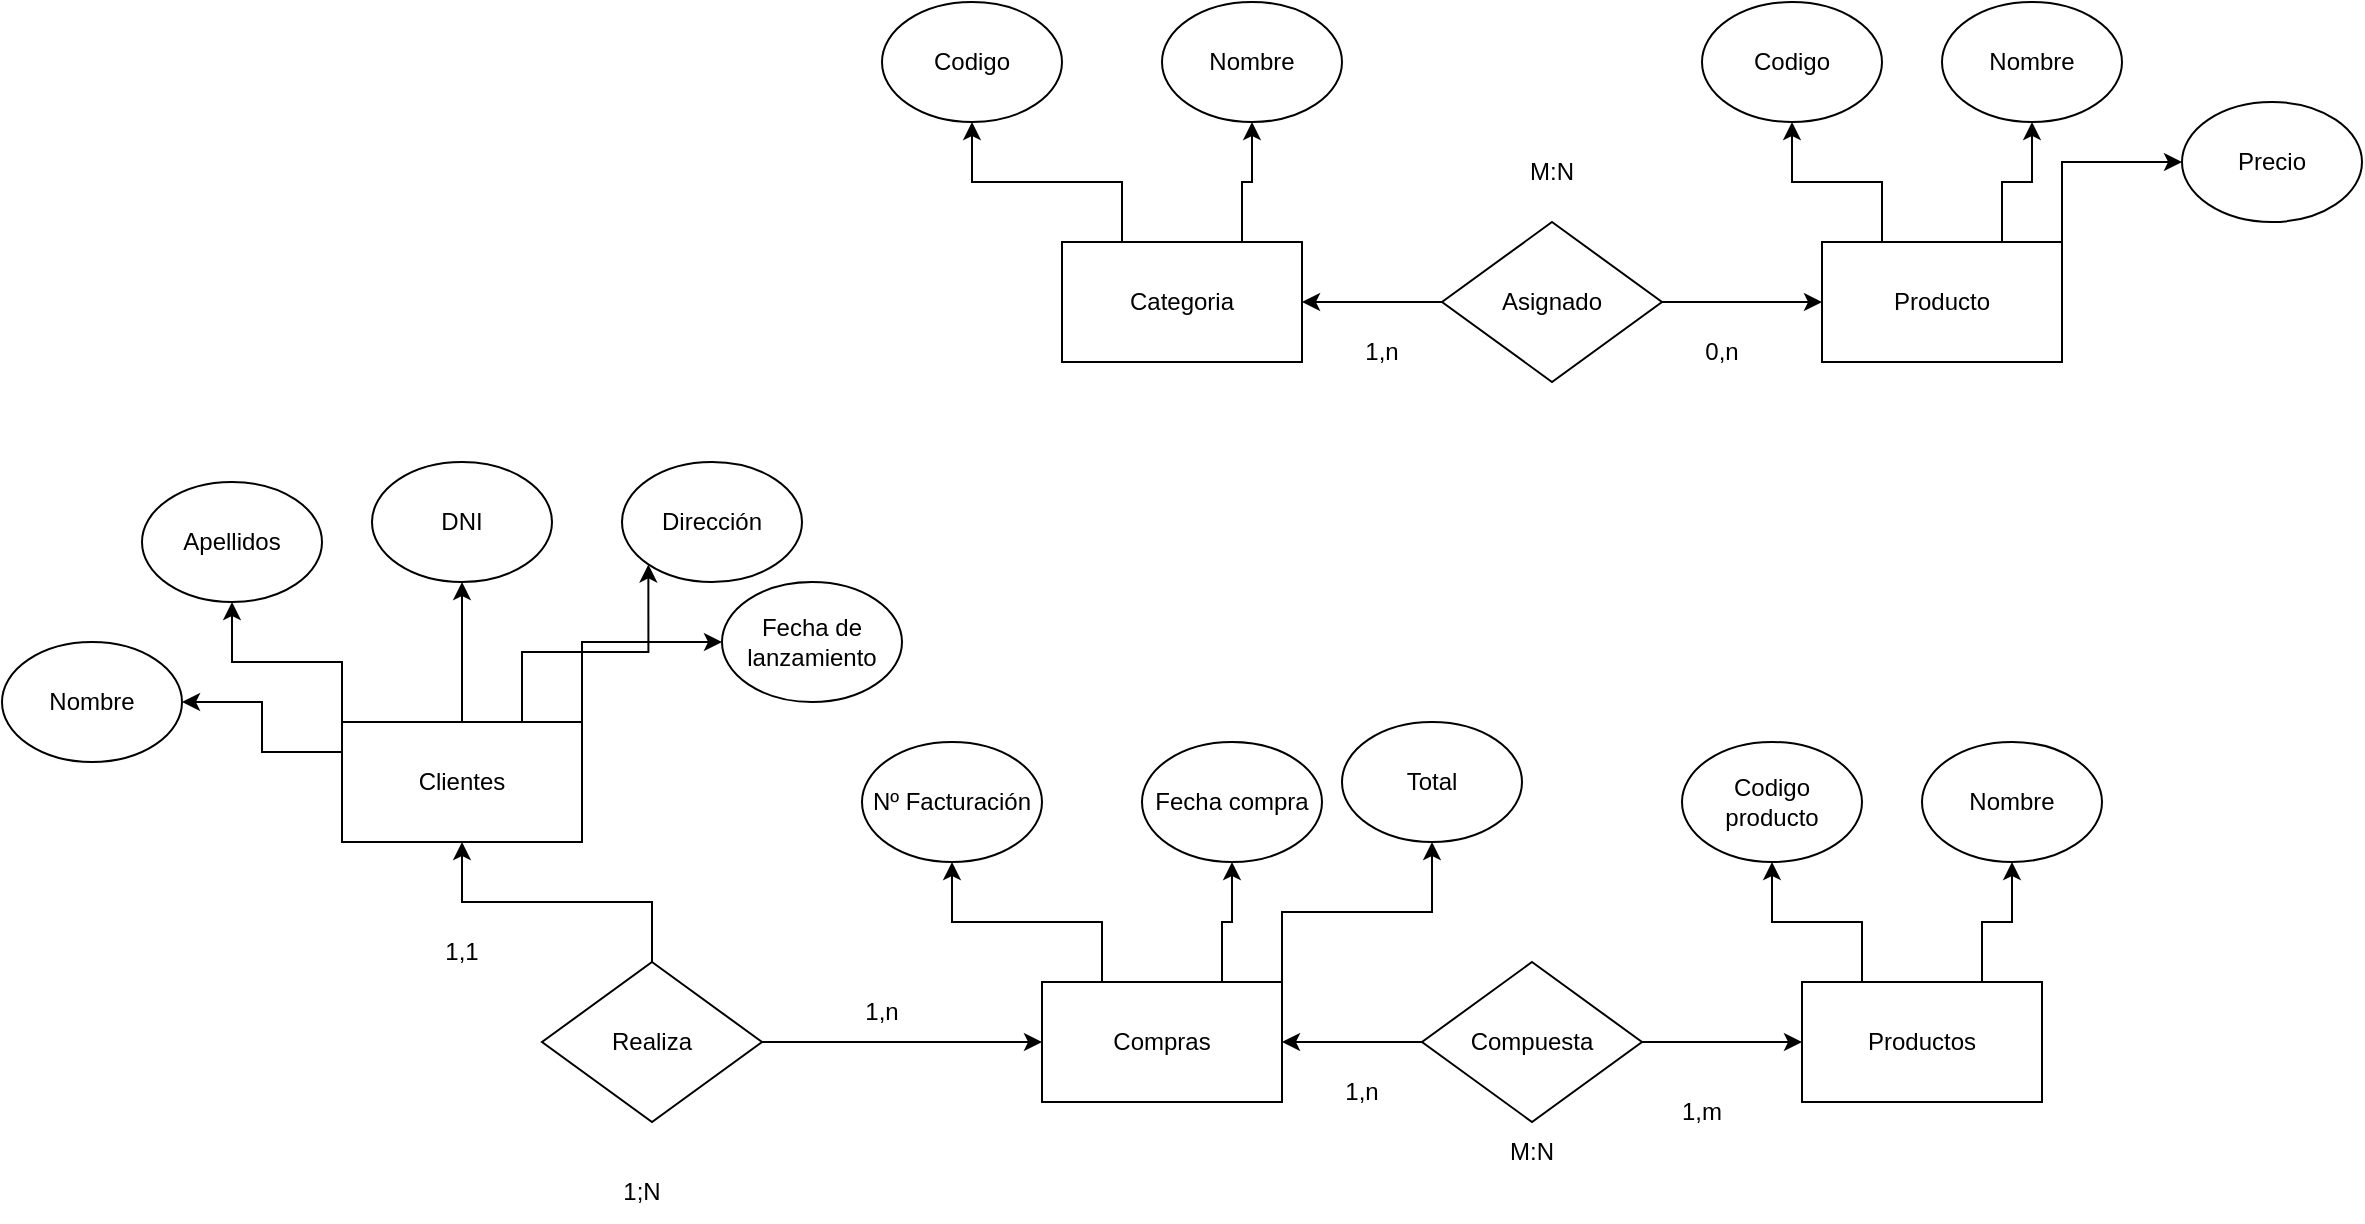 <mxfile version="21.8.2" type="device">
  <diagram id="R2lEEEUBdFMjLlhIrx00" name="Page-1">
    <mxGraphModel dx="1885" dy="536" grid="1" gridSize="10" guides="1" tooltips="1" connect="1" arrows="1" fold="1" page="1" pageScale="1" pageWidth="850" pageHeight="1100" math="0" shadow="0" extFonts="Permanent Marker^https://fonts.googleapis.com/css?family=Permanent+Marker">
      <root>
        <mxCell id="0" />
        <mxCell id="1" parent="0" />
        <mxCell id="ZOhdCvoYYMFn_385IZt6-8" style="edgeStyle=orthogonalEdgeStyle;rounded=0;orthogonalLoop=1;jettySize=auto;html=1;exitX=0;exitY=0.5;exitDx=0;exitDy=0;entryX=1;entryY=0.5;entryDx=0;entryDy=0;" edge="1" parent="1" source="ZOhdCvoYYMFn_385IZt6-1" target="ZOhdCvoYYMFn_385IZt6-2">
          <mxGeometry relative="1" as="geometry" />
        </mxCell>
        <mxCell id="ZOhdCvoYYMFn_385IZt6-9" style="edgeStyle=orthogonalEdgeStyle;rounded=0;orthogonalLoop=1;jettySize=auto;html=1;exitX=1;exitY=0.5;exitDx=0;exitDy=0;entryX=0;entryY=0.5;entryDx=0;entryDy=0;" edge="1" parent="1" source="ZOhdCvoYYMFn_385IZt6-1" target="ZOhdCvoYYMFn_385IZt6-3">
          <mxGeometry relative="1" as="geometry" />
        </mxCell>
        <mxCell id="ZOhdCvoYYMFn_385IZt6-1" value="Asignado" style="rhombus;whiteSpace=wrap;html=1;" vertex="1" parent="1">
          <mxGeometry x="320" y="160" width="110" height="80" as="geometry" />
        </mxCell>
        <mxCell id="ZOhdCvoYYMFn_385IZt6-6" style="edgeStyle=orthogonalEdgeStyle;rounded=0;orthogonalLoop=1;jettySize=auto;html=1;exitX=0.75;exitY=0;exitDx=0;exitDy=0;entryX=0.5;entryY=1;entryDx=0;entryDy=0;" edge="1" parent="1" source="ZOhdCvoYYMFn_385IZt6-2" target="ZOhdCvoYYMFn_385IZt6-4">
          <mxGeometry relative="1" as="geometry" />
        </mxCell>
        <mxCell id="ZOhdCvoYYMFn_385IZt6-7" style="edgeStyle=orthogonalEdgeStyle;rounded=0;orthogonalLoop=1;jettySize=auto;html=1;exitX=0.25;exitY=0;exitDx=0;exitDy=0;" edge="1" parent="1" source="ZOhdCvoYYMFn_385IZt6-2" target="ZOhdCvoYYMFn_385IZt6-5">
          <mxGeometry relative="1" as="geometry" />
        </mxCell>
        <mxCell id="ZOhdCvoYYMFn_385IZt6-2" value="Categoria" style="rounded=0;whiteSpace=wrap;html=1;" vertex="1" parent="1">
          <mxGeometry x="130" y="170" width="120" height="60" as="geometry" />
        </mxCell>
        <mxCell id="ZOhdCvoYYMFn_385IZt6-16" style="edgeStyle=orthogonalEdgeStyle;rounded=0;orthogonalLoop=1;jettySize=auto;html=1;exitX=0.75;exitY=0;exitDx=0;exitDy=0;entryX=0.5;entryY=1;entryDx=0;entryDy=0;" edge="1" parent="1" source="ZOhdCvoYYMFn_385IZt6-3" target="ZOhdCvoYYMFn_385IZt6-13">
          <mxGeometry relative="1" as="geometry" />
        </mxCell>
        <mxCell id="ZOhdCvoYYMFn_385IZt6-17" style="edgeStyle=orthogonalEdgeStyle;rounded=0;orthogonalLoop=1;jettySize=auto;html=1;exitX=0.25;exitY=0;exitDx=0;exitDy=0;entryX=0.5;entryY=1;entryDx=0;entryDy=0;" edge="1" parent="1" source="ZOhdCvoYYMFn_385IZt6-3" target="ZOhdCvoYYMFn_385IZt6-14">
          <mxGeometry relative="1" as="geometry" />
        </mxCell>
        <mxCell id="ZOhdCvoYYMFn_385IZt6-18" style="edgeStyle=orthogonalEdgeStyle;rounded=0;orthogonalLoop=1;jettySize=auto;html=1;exitX=1;exitY=0;exitDx=0;exitDy=0;entryX=0;entryY=0.5;entryDx=0;entryDy=0;" edge="1" parent="1" source="ZOhdCvoYYMFn_385IZt6-3" target="ZOhdCvoYYMFn_385IZt6-15">
          <mxGeometry relative="1" as="geometry" />
        </mxCell>
        <mxCell id="ZOhdCvoYYMFn_385IZt6-3" value="Producto" style="rounded=0;whiteSpace=wrap;html=1;" vertex="1" parent="1">
          <mxGeometry x="510" y="170" width="120" height="60" as="geometry" />
        </mxCell>
        <mxCell id="ZOhdCvoYYMFn_385IZt6-4" value="Nombre" style="ellipse;whiteSpace=wrap;html=1;" vertex="1" parent="1">
          <mxGeometry x="180" y="50" width="90" height="60" as="geometry" />
        </mxCell>
        <mxCell id="ZOhdCvoYYMFn_385IZt6-5" value="Codigo" style="ellipse;whiteSpace=wrap;html=1;" vertex="1" parent="1">
          <mxGeometry x="40" y="50" width="90" height="60" as="geometry" />
        </mxCell>
        <mxCell id="ZOhdCvoYYMFn_385IZt6-10" value="1,n" style="text;html=1;strokeColor=none;fillColor=none;align=center;verticalAlign=middle;whiteSpace=wrap;rounded=0;" vertex="1" parent="1">
          <mxGeometry x="260" y="210" width="60" height="30" as="geometry" />
        </mxCell>
        <mxCell id="ZOhdCvoYYMFn_385IZt6-11" value="0,n" style="text;html=1;strokeColor=none;fillColor=none;align=center;verticalAlign=middle;whiteSpace=wrap;rounded=0;" vertex="1" parent="1">
          <mxGeometry x="430" y="210" width="60" height="30" as="geometry" />
        </mxCell>
        <mxCell id="ZOhdCvoYYMFn_385IZt6-12" value="M:N" style="text;html=1;strokeColor=none;fillColor=none;align=center;verticalAlign=middle;whiteSpace=wrap;rounded=0;" vertex="1" parent="1">
          <mxGeometry x="345" y="120" width="60" height="30" as="geometry" />
        </mxCell>
        <mxCell id="ZOhdCvoYYMFn_385IZt6-13" value="Nombre" style="ellipse;whiteSpace=wrap;html=1;" vertex="1" parent="1">
          <mxGeometry x="570" y="50" width="90" height="60" as="geometry" />
        </mxCell>
        <mxCell id="ZOhdCvoYYMFn_385IZt6-14" value="Codigo" style="ellipse;whiteSpace=wrap;html=1;" vertex="1" parent="1">
          <mxGeometry x="450" y="50" width="90" height="60" as="geometry" />
        </mxCell>
        <mxCell id="ZOhdCvoYYMFn_385IZt6-15" value="Precio" style="ellipse;whiteSpace=wrap;html=1;" vertex="1" parent="1">
          <mxGeometry x="690" y="100" width="90" height="60" as="geometry" />
        </mxCell>
        <mxCell id="ZOhdCvoYYMFn_385IZt6-37" style="edgeStyle=orthogonalEdgeStyle;rounded=0;orthogonalLoop=1;jettySize=auto;html=1;exitX=0;exitY=0.5;exitDx=0;exitDy=0;entryX=1;entryY=0.5;entryDx=0;entryDy=0;" edge="1" parent="1" source="ZOhdCvoYYMFn_385IZt6-39" target="ZOhdCvoYYMFn_385IZt6-42">
          <mxGeometry relative="1" as="geometry" />
        </mxCell>
        <mxCell id="ZOhdCvoYYMFn_385IZt6-38" style="edgeStyle=orthogonalEdgeStyle;rounded=0;orthogonalLoop=1;jettySize=auto;html=1;exitX=1;exitY=0.5;exitDx=0;exitDy=0;entryX=0;entryY=0.5;entryDx=0;entryDy=0;" edge="1" parent="1" source="ZOhdCvoYYMFn_385IZt6-39" target="ZOhdCvoYYMFn_385IZt6-46">
          <mxGeometry relative="1" as="geometry" />
        </mxCell>
        <mxCell id="ZOhdCvoYYMFn_385IZt6-39" value="Compuesta" style="rhombus;whiteSpace=wrap;html=1;" vertex="1" parent="1">
          <mxGeometry x="310" y="530" width="110" height="80" as="geometry" />
        </mxCell>
        <mxCell id="ZOhdCvoYYMFn_385IZt6-40" style="edgeStyle=orthogonalEdgeStyle;rounded=0;orthogonalLoop=1;jettySize=auto;html=1;exitX=0.75;exitY=0;exitDx=0;exitDy=0;entryX=0.5;entryY=1;entryDx=0;entryDy=0;" edge="1" parent="1" source="ZOhdCvoYYMFn_385IZt6-42" target="ZOhdCvoYYMFn_385IZt6-47">
          <mxGeometry relative="1" as="geometry" />
        </mxCell>
        <mxCell id="ZOhdCvoYYMFn_385IZt6-41" style="edgeStyle=orthogonalEdgeStyle;rounded=0;orthogonalLoop=1;jettySize=auto;html=1;exitX=0.25;exitY=0;exitDx=0;exitDy=0;" edge="1" parent="1" source="ZOhdCvoYYMFn_385IZt6-42" target="ZOhdCvoYYMFn_385IZt6-48">
          <mxGeometry relative="1" as="geometry" />
        </mxCell>
        <mxCell id="ZOhdCvoYYMFn_385IZt6-60" style="edgeStyle=orthogonalEdgeStyle;rounded=0;orthogonalLoop=1;jettySize=auto;html=1;exitX=1;exitY=0;exitDx=0;exitDy=0;entryX=0.5;entryY=1;entryDx=0;entryDy=0;" edge="1" parent="1" source="ZOhdCvoYYMFn_385IZt6-42" target="ZOhdCvoYYMFn_385IZt6-59">
          <mxGeometry relative="1" as="geometry" />
        </mxCell>
        <mxCell id="ZOhdCvoYYMFn_385IZt6-42" value="Compras" style="rounded=0;whiteSpace=wrap;html=1;" vertex="1" parent="1">
          <mxGeometry x="120" y="540" width="120" height="60" as="geometry" />
        </mxCell>
        <mxCell id="ZOhdCvoYYMFn_385IZt6-43" style="edgeStyle=orthogonalEdgeStyle;rounded=0;orthogonalLoop=1;jettySize=auto;html=1;exitX=0.75;exitY=0;exitDx=0;exitDy=0;entryX=0.5;entryY=1;entryDx=0;entryDy=0;" edge="1" parent="1" source="ZOhdCvoYYMFn_385IZt6-46" target="ZOhdCvoYYMFn_385IZt6-52">
          <mxGeometry relative="1" as="geometry" />
        </mxCell>
        <mxCell id="ZOhdCvoYYMFn_385IZt6-44" style="edgeStyle=orthogonalEdgeStyle;rounded=0;orthogonalLoop=1;jettySize=auto;html=1;exitX=0.25;exitY=0;exitDx=0;exitDy=0;entryX=0.5;entryY=1;entryDx=0;entryDy=0;" edge="1" parent="1" source="ZOhdCvoYYMFn_385IZt6-46" target="ZOhdCvoYYMFn_385IZt6-53">
          <mxGeometry relative="1" as="geometry" />
        </mxCell>
        <mxCell id="ZOhdCvoYYMFn_385IZt6-46" value="Productos" style="rounded=0;whiteSpace=wrap;html=1;" vertex="1" parent="1">
          <mxGeometry x="500" y="540" width="120" height="60" as="geometry" />
        </mxCell>
        <mxCell id="ZOhdCvoYYMFn_385IZt6-47" value="Fecha compra" style="ellipse;whiteSpace=wrap;html=1;" vertex="1" parent="1">
          <mxGeometry x="170" y="420" width="90" height="60" as="geometry" />
        </mxCell>
        <mxCell id="ZOhdCvoYYMFn_385IZt6-48" value="Nº Facturación" style="ellipse;whiteSpace=wrap;html=1;" vertex="1" parent="1">
          <mxGeometry x="30" y="420" width="90" height="60" as="geometry" />
        </mxCell>
        <mxCell id="ZOhdCvoYYMFn_385IZt6-49" value="1,n" style="text;html=1;strokeColor=none;fillColor=none;align=center;verticalAlign=middle;whiteSpace=wrap;rounded=0;" vertex="1" parent="1">
          <mxGeometry x="250" y="580" width="60" height="30" as="geometry" />
        </mxCell>
        <mxCell id="ZOhdCvoYYMFn_385IZt6-50" value="1,m" style="text;html=1;strokeColor=none;fillColor=none;align=center;verticalAlign=middle;whiteSpace=wrap;rounded=0;" vertex="1" parent="1">
          <mxGeometry x="420" y="590" width="60" height="30" as="geometry" />
        </mxCell>
        <mxCell id="ZOhdCvoYYMFn_385IZt6-51" value="M:N" style="text;html=1;strokeColor=none;fillColor=none;align=center;verticalAlign=middle;whiteSpace=wrap;rounded=0;" vertex="1" parent="1">
          <mxGeometry x="335" y="610" width="60" height="30" as="geometry" />
        </mxCell>
        <mxCell id="ZOhdCvoYYMFn_385IZt6-52" value="Nombre" style="ellipse;whiteSpace=wrap;html=1;" vertex="1" parent="1">
          <mxGeometry x="560" y="420" width="90" height="60" as="geometry" />
        </mxCell>
        <mxCell id="ZOhdCvoYYMFn_385IZt6-53" value="Codigo producto" style="ellipse;whiteSpace=wrap;html=1;" vertex="1" parent="1">
          <mxGeometry x="440" y="420" width="90" height="60" as="geometry" />
        </mxCell>
        <mxCell id="ZOhdCvoYYMFn_385IZt6-57" style="edgeStyle=orthogonalEdgeStyle;rounded=0;orthogonalLoop=1;jettySize=auto;html=1;exitX=0.5;exitY=0;exitDx=0;exitDy=0;" edge="1" parent="1" source="ZOhdCvoYYMFn_385IZt6-55" target="ZOhdCvoYYMFn_385IZt6-56">
          <mxGeometry relative="1" as="geometry" />
        </mxCell>
        <mxCell id="ZOhdCvoYYMFn_385IZt6-58" style="edgeStyle=orthogonalEdgeStyle;rounded=0;orthogonalLoop=1;jettySize=auto;html=1;exitX=1;exitY=0.5;exitDx=0;exitDy=0;entryX=0;entryY=0.5;entryDx=0;entryDy=0;" edge="1" parent="1" source="ZOhdCvoYYMFn_385IZt6-55" target="ZOhdCvoYYMFn_385IZt6-42">
          <mxGeometry relative="1" as="geometry" />
        </mxCell>
        <mxCell id="ZOhdCvoYYMFn_385IZt6-55" value="Realiza" style="rhombus;whiteSpace=wrap;html=1;" vertex="1" parent="1">
          <mxGeometry x="-130" y="530" width="110" height="80" as="geometry" />
        </mxCell>
        <mxCell id="ZOhdCvoYYMFn_385IZt6-66" style="edgeStyle=orthogonalEdgeStyle;rounded=0;orthogonalLoop=1;jettySize=auto;html=1;exitX=0;exitY=0.25;exitDx=0;exitDy=0;entryX=1;entryY=0.5;entryDx=0;entryDy=0;" edge="1" parent="1" source="ZOhdCvoYYMFn_385IZt6-56" target="ZOhdCvoYYMFn_385IZt6-65">
          <mxGeometry relative="1" as="geometry" />
        </mxCell>
        <mxCell id="ZOhdCvoYYMFn_385IZt6-67" style="edgeStyle=orthogonalEdgeStyle;rounded=0;orthogonalLoop=1;jettySize=auto;html=1;exitX=0;exitY=0;exitDx=0;exitDy=0;entryX=0.5;entryY=1;entryDx=0;entryDy=0;" edge="1" parent="1" source="ZOhdCvoYYMFn_385IZt6-56" target="ZOhdCvoYYMFn_385IZt6-62">
          <mxGeometry relative="1" as="geometry" />
        </mxCell>
        <mxCell id="ZOhdCvoYYMFn_385IZt6-68" style="edgeStyle=orthogonalEdgeStyle;rounded=0;orthogonalLoop=1;jettySize=auto;html=1;exitX=0.5;exitY=0;exitDx=0;exitDy=0;entryX=0.5;entryY=1;entryDx=0;entryDy=0;" edge="1" parent="1" source="ZOhdCvoYYMFn_385IZt6-56" target="ZOhdCvoYYMFn_385IZt6-61">
          <mxGeometry relative="1" as="geometry" />
        </mxCell>
        <mxCell id="ZOhdCvoYYMFn_385IZt6-69" style="edgeStyle=orthogonalEdgeStyle;rounded=0;orthogonalLoop=1;jettySize=auto;html=1;exitX=0.75;exitY=0;exitDx=0;exitDy=0;entryX=0;entryY=1;entryDx=0;entryDy=0;" edge="1" parent="1" source="ZOhdCvoYYMFn_385IZt6-56" target="ZOhdCvoYYMFn_385IZt6-63">
          <mxGeometry relative="1" as="geometry" />
        </mxCell>
        <mxCell id="ZOhdCvoYYMFn_385IZt6-70" style="edgeStyle=orthogonalEdgeStyle;rounded=0;orthogonalLoop=1;jettySize=auto;html=1;exitX=1;exitY=0;exitDx=0;exitDy=0;entryX=0;entryY=0.5;entryDx=0;entryDy=0;" edge="1" parent="1" source="ZOhdCvoYYMFn_385IZt6-56" target="ZOhdCvoYYMFn_385IZt6-64">
          <mxGeometry relative="1" as="geometry" />
        </mxCell>
        <mxCell id="ZOhdCvoYYMFn_385IZt6-56" value="Clientes" style="rounded=0;whiteSpace=wrap;html=1;" vertex="1" parent="1">
          <mxGeometry x="-230" y="410" width="120" height="60" as="geometry" />
        </mxCell>
        <mxCell id="ZOhdCvoYYMFn_385IZt6-59" value="Total" style="ellipse;whiteSpace=wrap;html=1;" vertex="1" parent="1">
          <mxGeometry x="270" y="410" width="90" height="60" as="geometry" />
        </mxCell>
        <mxCell id="ZOhdCvoYYMFn_385IZt6-61" value="DNI" style="ellipse;whiteSpace=wrap;html=1;" vertex="1" parent="1">
          <mxGeometry x="-215" y="280" width="90" height="60" as="geometry" />
        </mxCell>
        <mxCell id="ZOhdCvoYYMFn_385IZt6-62" value="Apellidos" style="ellipse;whiteSpace=wrap;html=1;" vertex="1" parent="1">
          <mxGeometry x="-330" y="290" width="90" height="60" as="geometry" />
        </mxCell>
        <mxCell id="ZOhdCvoYYMFn_385IZt6-63" value="Dirección" style="ellipse;whiteSpace=wrap;html=1;" vertex="1" parent="1">
          <mxGeometry x="-90" y="280" width="90" height="60" as="geometry" />
        </mxCell>
        <mxCell id="ZOhdCvoYYMFn_385IZt6-64" value="Fecha de lanzamiento" style="ellipse;whiteSpace=wrap;html=1;" vertex="1" parent="1">
          <mxGeometry x="-40" y="340" width="90" height="60" as="geometry" />
        </mxCell>
        <mxCell id="ZOhdCvoYYMFn_385IZt6-65" value="Nombre" style="ellipse;whiteSpace=wrap;html=1;" vertex="1" parent="1">
          <mxGeometry x="-400" y="370" width="90" height="60" as="geometry" />
        </mxCell>
        <mxCell id="ZOhdCvoYYMFn_385IZt6-74" value="1,n" style="text;html=1;strokeColor=none;fillColor=none;align=center;verticalAlign=middle;whiteSpace=wrap;rounded=0;" vertex="1" parent="1">
          <mxGeometry x="10" y="540" width="60" height="30" as="geometry" />
        </mxCell>
        <mxCell id="ZOhdCvoYYMFn_385IZt6-75" value="1,1" style="text;html=1;strokeColor=none;fillColor=none;align=center;verticalAlign=middle;whiteSpace=wrap;rounded=0;" vertex="1" parent="1">
          <mxGeometry x="-200" y="510" width="60" height="30" as="geometry" />
        </mxCell>
        <mxCell id="ZOhdCvoYYMFn_385IZt6-76" value="1;N" style="text;html=1;strokeColor=none;fillColor=none;align=center;verticalAlign=middle;whiteSpace=wrap;rounded=0;" vertex="1" parent="1">
          <mxGeometry x="-110" y="630" width="60" height="30" as="geometry" />
        </mxCell>
      </root>
    </mxGraphModel>
  </diagram>
</mxfile>
